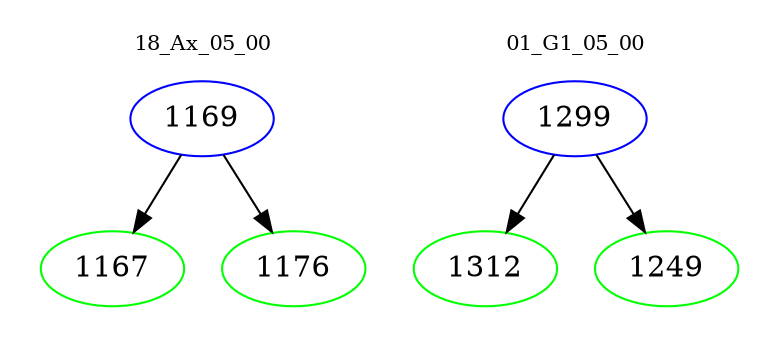 digraph{
subgraph cluster_0 {
color = white
label = "18_Ax_05_00";
fontsize=10;
T0_1169 [label="1169", color="blue"]
T0_1169 -> T0_1167 [color="black"]
T0_1167 [label="1167", color="green"]
T0_1169 -> T0_1176 [color="black"]
T0_1176 [label="1176", color="green"]
}
subgraph cluster_1 {
color = white
label = "01_G1_05_00";
fontsize=10;
T1_1299 [label="1299", color="blue"]
T1_1299 -> T1_1312 [color="black"]
T1_1312 [label="1312", color="green"]
T1_1299 -> T1_1249 [color="black"]
T1_1249 [label="1249", color="green"]
}
}
